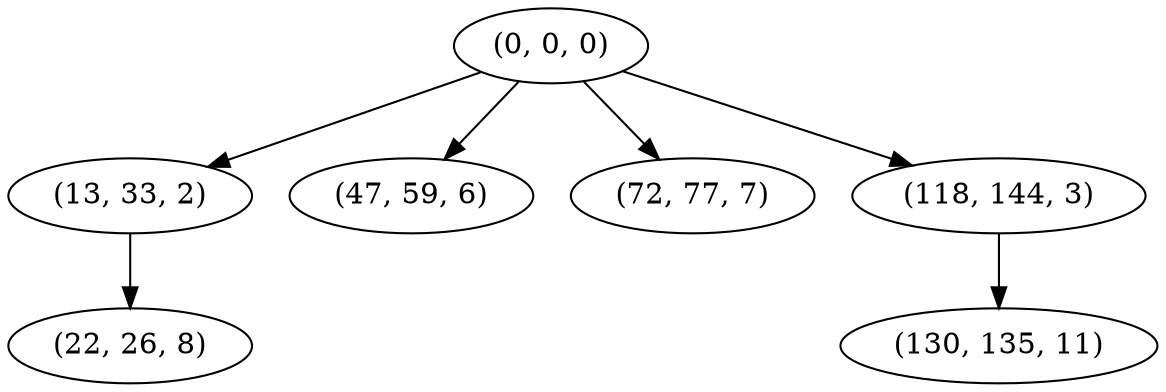 digraph tree {
    "(0, 0, 0)";
    "(13, 33, 2)";
    "(22, 26, 8)";
    "(47, 59, 6)";
    "(72, 77, 7)";
    "(118, 144, 3)";
    "(130, 135, 11)";
    "(0, 0, 0)" -> "(13, 33, 2)";
    "(0, 0, 0)" -> "(47, 59, 6)";
    "(0, 0, 0)" -> "(72, 77, 7)";
    "(0, 0, 0)" -> "(118, 144, 3)";
    "(13, 33, 2)" -> "(22, 26, 8)";
    "(118, 144, 3)" -> "(130, 135, 11)";
}
